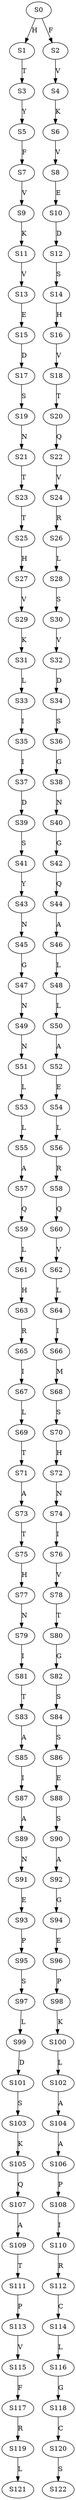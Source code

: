 strict digraph  {
	S0 -> S1 [ label = H ];
	S0 -> S2 [ label = F ];
	S1 -> S3 [ label = T ];
	S2 -> S4 [ label = V ];
	S3 -> S5 [ label = Y ];
	S4 -> S6 [ label = K ];
	S5 -> S7 [ label = F ];
	S6 -> S8 [ label = V ];
	S7 -> S9 [ label = V ];
	S8 -> S10 [ label = E ];
	S9 -> S11 [ label = K ];
	S10 -> S12 [ label = D ];
	S11 -> S13 [ label = V ];
	S12 -> S14 [ label = S ];
	S13 -> S15 [ label = E ];
	S14 -> S16 [ label = H ];
	S15 -> S17 [ label = D ];
	S16 -> S18 [ label = V ];
	S17 -> S19 [ label = S ];
	S18 -> S20 [ label = T ];
	S19 -> S21 [ label = N ];
	S20 -> S22 [ label = Q ];
	S21 -> S23 [ label = T ];
	S22 -> S24 [ label = V ];
	S23 -> S25 [ label = T ];
	S24 -> S26 [ label = R ];
	S25 -> S27 [ label = H ];
	S26 -> S28 [ label = L ];
	S27 -> S29 [ label = V ];
	S28 -> S30 [ label = S ];
	S29 -> S31 [ label = K ];
	S30 -> S32 [ label = V ];
	S31 -> S33 [ label = L ];
	S32 -> S34 [ label = D ];
	S33 -> S35 [ label = I ];
	S34 -> S36 [ label = S ];
	S35 -> S37 [ label = I ];
	S36 -> S38 [ label = G ];
	S37 -> S39 [ label = D ];
	S38 -> S40 [ label = N ];
	S39 -> S41 [ label = S ];
	S40 -> S42 [ label = G ];
	S41 -> S43 [ label = Y ];
	S42 -> S44 [ label = Q ];
	S43 -> S45 [ label = N ];
	S44 -> S46 [ label = A ];
	S45 -> S47 [ label = G ];
	S46 -> S48 [ label = L ];
	S47 -> S49 [ label = N ];
	S48 -> S50 [ label = L ];
	S49 -> S51 [ label = N ];
	S50 -> S52 [ label = A ];
	S51 -> S53 [ label = L ];
	S52 -> S54 [ label = E ];
	S53 -> S55 [ label = L ];
	S54 -> S56 [ label = L ];
	S55 -> S57 [ label = A ];
	S56 -> S58 [ label = R ];
	S57 -> S59 [ label = Q ];
	S58 -> S60 [ label = Q ];
	S59 -> S61 [ label = L ];
	S60 -> S62 [ label = V ];
	S61 -> S63 [ label = H ];
	S62 -> S64 [ label = L ];
	S63 -> S65 [ label = R ];
	S64 -> S66 [ label = I ];
	S65 -> S67 [ label = I ];
	S66 -> S68 [ label = M ];
	S67 -> S69 [ label = L ];
	S68 -> S70 [ label = S ];
	S69 -> S71 [ label = T ];
	S70 -> S72 [ label = H ];
	S71 -> S73 [ label = A ];
	S72 -> S74 [ label = N ];
	S73 -> S75 [ label = T ];
	S74 -> S76 [ label = I ];
	S75 -> S77 [ label = H ];
	S76 -> S78 [ label = V ];
	S77 -> S79 [ label = N ];
	S78 -> S80 [ label = T ];
	S79 -> S81 [ label = I ];
	S80 -> S82 [ label = G ];
	S81 -> S83 [ label = T ];
	S82 -> S84 [ label = S ];
	S83 -> S85 [ label = A ];
	S84 -> S86 [ label = S ];
	S85 -> S87 [ label = I ];
	S86 -> S88 [ label = E ];
	S87 -> S89 [ label = A ];
	S88 -> S90 [ label = S ];
	S89 -> S91 [ label = N ];
	S90 -> S92 [ label = A ];
	S91 -> S93 [ label = E ];
	S92 -> S94 [ label = G ];
	S93 -> S95 [ label = P ];
	S94 -> S96 [ label = E ];
	S95 -> S97 [ label = S ];
	S96 -> S98 [ label = P ];
	S97 -> S99 [ label = L ];
	S98 -> S100 [ label = K ];
	S99 -> S101 [ label = D ];
	S100 -> S102 [ label = L ];
	S101 -> S103 [ label = S ];
	S102 -> S104 [ label = A ];
	S103 -> S105 [ label = K ];
	S104 -> S106 [ label = A ];
	S105 -> S107 [ label = Q ];
	S106 -> S108 [ label = P ];
	S107 -> S109 [ label = A ];
	S108 -> S110 [ label = I ];
	S109 -> S111 [ label = T ];
	S110 -> S112 [ label = R ];
	S111 -> S113 [ label = P ];
	S112 -> S114 [ label = C ];
	S113 -> S115 [ label = V ];
	S114 -> S116 [ label = L ];
	S115 -> S117 [ label = F ];
	S116 -> S118 [ label = G ];
	S117 -> S119 [ label = R ];
	S118 -> S120 [ label = C ];
	S119 -> S121 [ label = L ];
	S120 -> S122 [ label = S ];
}
